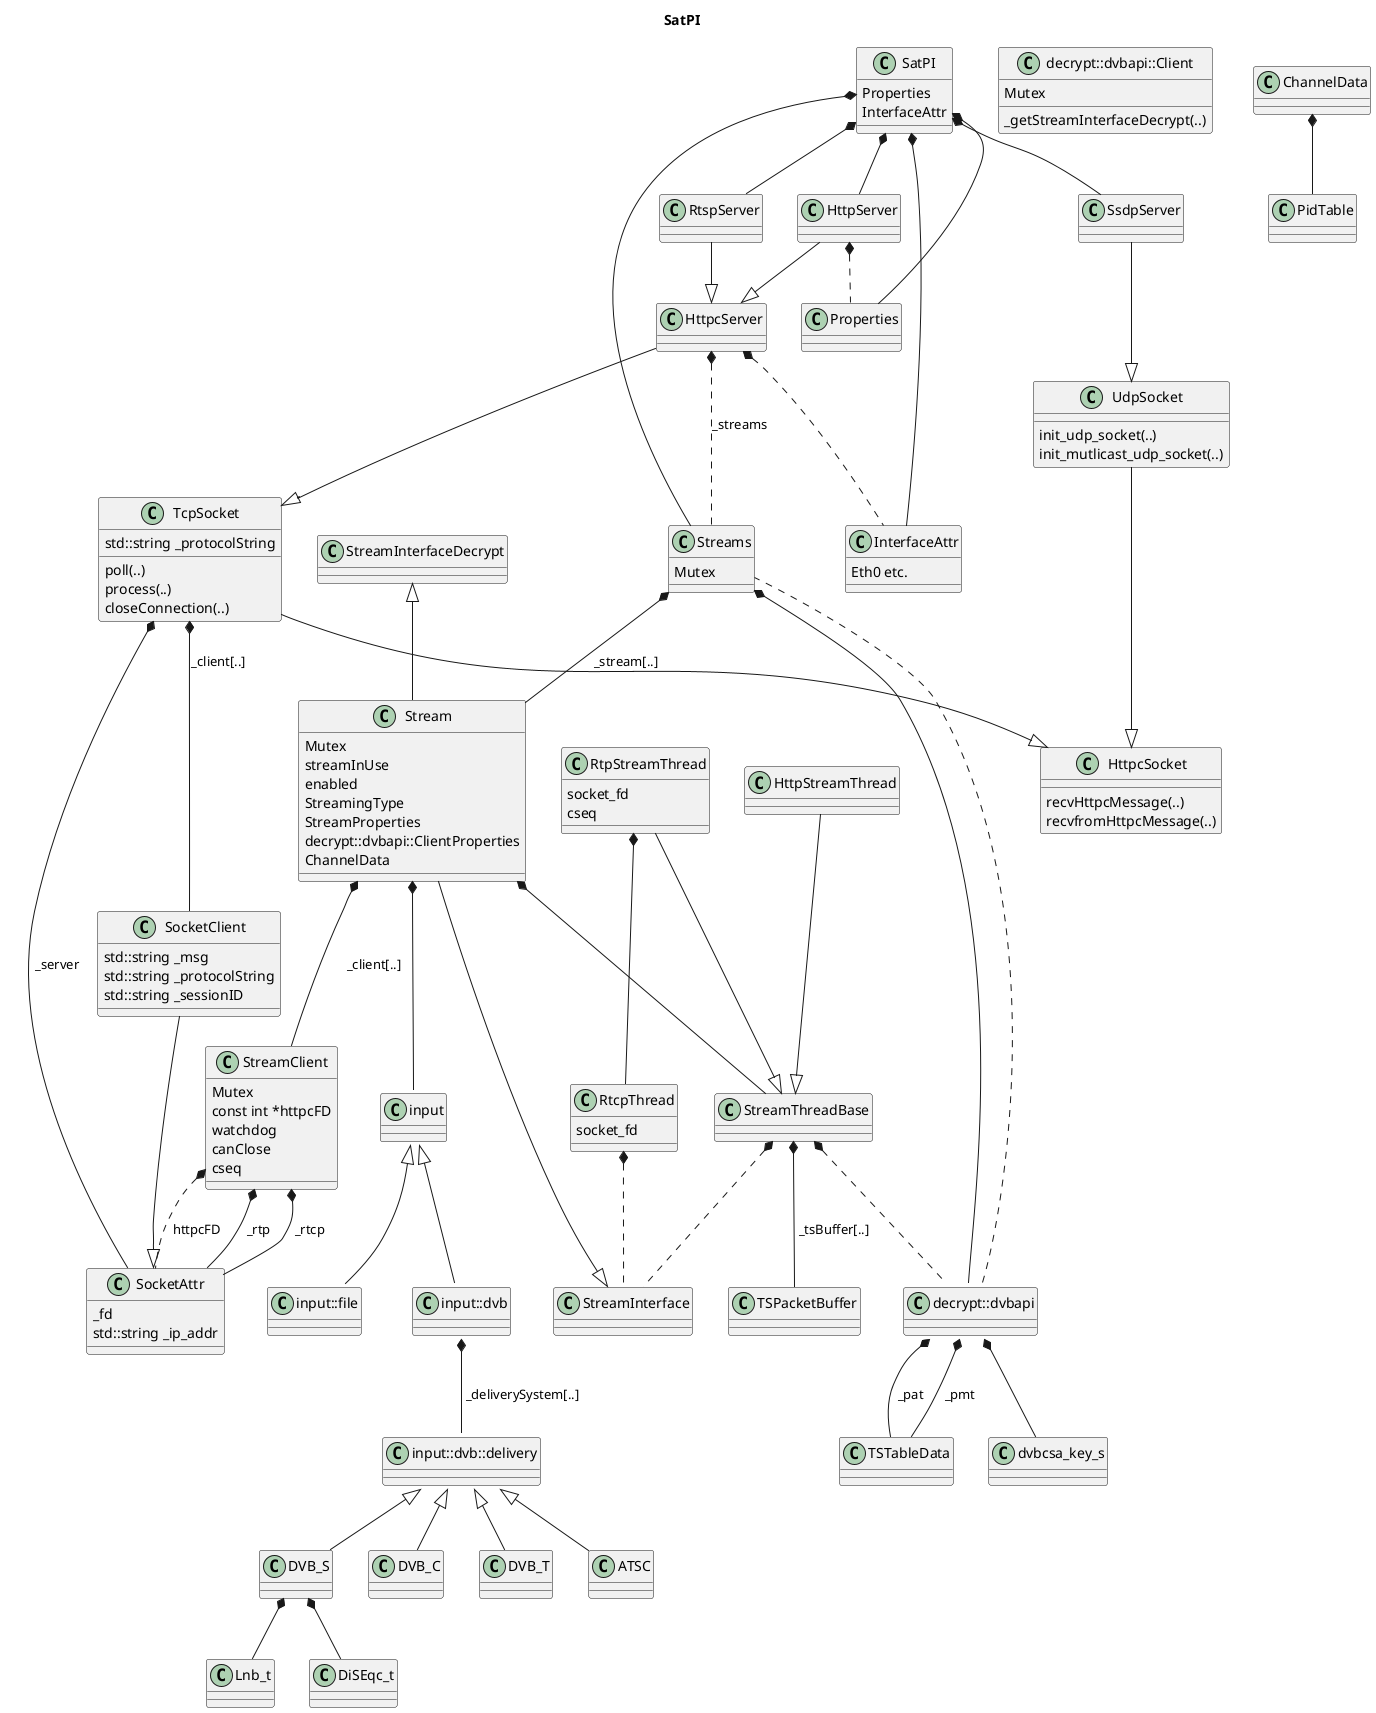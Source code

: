 @startuml

hide footbox

title SatPI

SatPI *-- Streams
SatPI *-- RtspServer
SatPI *-- HttpServer
SatPI *-- SsdpServer
SatPI *-- Properties
SatPI *-- InterfaceAttr


class SatPI {
  Properties
  InterfaceAttr
}

class InterfaceAttr {
  Eth0 etc.
}

class HttpcSocket {
  recvHttpcMessage(..)
  recvfromHttpcMessage(..)
}

SocketClient --|> SocketAttr
class SocketClient {
  std::string _msg
  std::string _protocolString
  std::string _sessionID
}

class SocketAttr {
  _fd
  std::string _ip_addr
}

TcpSocket --|> HttpcSocket
TcpSocket *-- SocketAttr : "_server"
TcpSocket *-- SocketClient : "_client[..]"
class TcpSocket {
  poll(..)
  process(..)
  closeConnection(..)
  std::string _protocolString
}

UdpSocket --|> HttpcSocket
class UdpSocket {
  init_udp_socket(..)
  init_mutlicast_udp_socket(..)
}

SsdpServer --|> UdpSocket

RtspServer --|> HttpcServer

HttpServer --|> HttpcServer
HttpServer *.. Properties

HttpcServer --|> TcpSocket
HttpcServer *.. Streams : "_streams"
HttpcServer *.. InterfaceAttr

StreamInterface        <|-- Stream
StreamInterfaceDecrypt <|-- Stream

Stream *-- StreamClient : " _client[..] "
Stream *-- input::Device
Stream *-- StreamThreadBase
class Stream {
  Mutex
  streamInUse
  enabled
  StreamingType
  StreamProperties
  decrypt::dvbapi::ClientProperties
  ChannelData
}

Streams *-- Stream : " _stream[..] "
Streams *-- decrypt::dvbapi::Client
class Streams {
  Mutex
}

StreamClient *-- SocketAttr : " _rtp "
StreamClient *-- SocketAttr : " _rtcp "
StreamClient *.. SocketAttr : " httpcFD "
class StreamClient {
  Mutex
  const int *httpcFD
  watchdog
  canClose
  cseq
}

StreamThreadBase *.. decrypt::dvbapi::Client
StreamThreadBase *-- TSPacketBuffer : " _tsBuffer[..] "
StreamThreadBase *.. StreamInterface
class StreamThreadBase {
}


RtpStreamThread --|> StreamThreadBase
RtpStreamThread *-- RtcpThread
class RtpStreamThread {
  socket_fd
  cseq
}

RtcpThread *.. StreamInterface
class RtcpThread {
  socket_fd
}

HttpStreamThread --|> StreamThreadBase

decrypt::dvbapi::ClientProperties *-- dvbcsa_key_s
decrypt::dvbapi::ClientProperties *-- TSTableData : " _pat "
decrypt::dvbapi::ClientProperties *-- TSTableData : " _pmt "


decrypt::dvbapi::Client  .  Streams
class decrypt::dvbapi::Client {
  Mutex
  _getStreamInterfaceDecrypt(..)
}

input::Device <|-- input::dvb::Frontend
input::Device <|-- input::file::TSReader

input::dvb::Frontend *-- input::dvb::delivery::System : " _deliverySystem[..] "

input::dvb::delivery::System <|-- DVB_S
input::dvb::delivery::System <|-- DVB_C
input::dvb::delivery::System <|-- DVB_T
input::dvb::delivery::System <|-- ATSC


DVB_S *-- Lnb_t
DVB_S *-- DiSEqc_t

ChannelData *-- PidTable

@enduml

